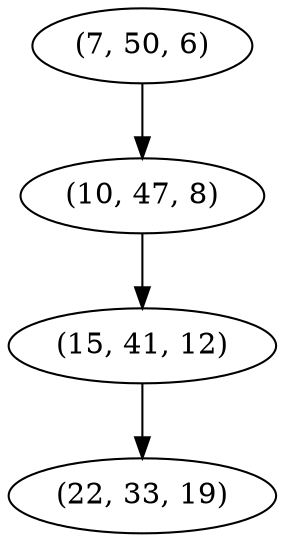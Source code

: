 digraph tree {
    "(7, 50, 6)";
    "(10, 47, 8)";
    "(15, 41, 12)";
    "(22, 33, 19)";
    "(7, 50, 6)" -> "(10, 47, 8)";
    "(10, 47, 8)" -> "(15, 41, 12)";
    "(15, 41, 12)" -> "(22, 33, 19)";
}
